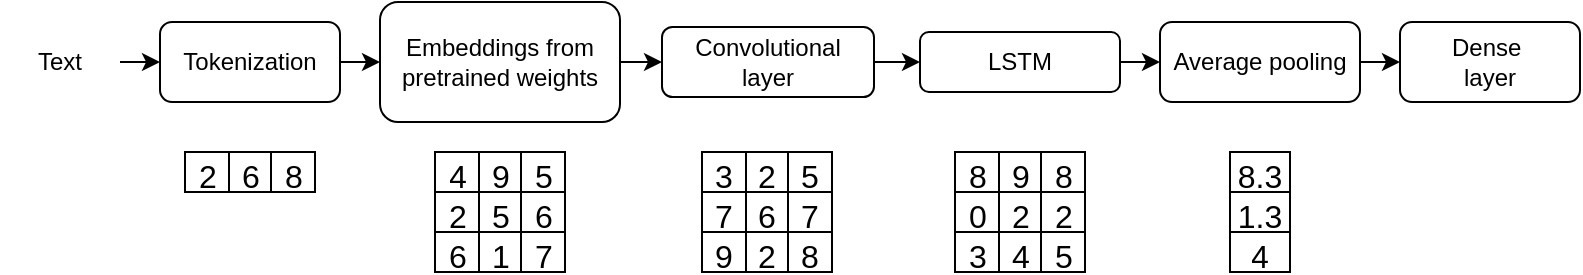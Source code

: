 <mxfile version="22.1.1" type="device">
  <diagram name="Seite-1" id="IUVFBzipEkSzjlPnqHD-">
    <mxGraphModel dx="1434" dy="772" grid="1" gridSize="10" guides="1" tooltips="1" connect="1" arrows="1" fold="1" page="1" pageScale="1" pageWidth="827" pageHeight="1169" math="0" shadow="0">
      <root>
        <mxCell id="0" />
        <mxCell id="1" parent="0" />
        <mxCell id="XPSkawnZkGh591GqAL3k-4" value="Text" style="text;html=1;strokeColor=none;fillColor=none;align=center;verticalAlign=middle;whiteSpace=wrap;rounded=0;" vertex="1" parent="1">
          <mxGeometry x="30" y="320" width="60" height="30" as="geometry" />
        </mxCell>
        <mxCell id="XPSkawnZkGh591GqAL3k-5" value="Tokenization" style="rounded=1;whiteSpace=wrap;html=1;" vertex="1" parent="1">
          <mxGeometry x="110" y="315" width="90" height="40" as="geometry" />
        </mxCell>
        <mxCell id="XPSkawnZkGh591GqAL3k-6" value="Embeddings from pretrained weights" style="rounded=1;whiteSpace=wrap;html=1;" vertex="1" parent="1">
          <mxGeometry x="220" y="305" width="120" height="60" as="geometry" />
        </mxCell>
        <mxCell id="XPSkawnZkGh591GqAL3k-7" value="Convolutional&lt;br&gt;layer" style="rounded=1;whiteSpace=wrap;html=1;" vertex="1" parent="1">
          <mxGeometry x="361" y="317.5" width="106" height="35" as="geometry" />
        </mxCell>
        <mxCell id="XPSkawnZkGh591GqAL3k-8" value="LSTM" style="rounded=1;whiteSpace=wrap;html=1;" vertex="1" parent="1">
          <mxGeometry x="490" y="320" width="100" height="30" as="geometry" />
        </mxCell>
        <mxCell id="XPSkawnZkGh591GqAL3k-9" value="Average pooling" style="rounded=1;whiteSpace=wrap;html=1;" vertex="1" parent="1">
          <mxGeometry x="610" y="315" width="100" height="40" as="geometry" />
        </mxCell>
        <mxCell id="XPSkawnZkGh591GqAL3k-10" value="Dense&amp;nbsp;&lt;br&gt;layer" style="rounded=1;whiteSpace=wrap;html=1;" vertex="1" parent="1">
          <mxGeometry x="730" y="315" width="90" height="40" as="geometry" />
        </mxCell>
        <mxCell id="XPSkawnZkGh591GqAL3k-24" value="" style="shape=table;startSize=0;container=1;collapsible=0;childLayout=tableLayout;fontSize=16;" vertex="1" parent="1">
          <mxGeometry x="122.5" y="380" width="65" height="20" as="geometry" />
        </mxCell>
        <mxCell id="XPSkawnZkGh591GqAL3k-25" value="" style="shape=tableRow;horizontal=0;startSize=0;swimlaneHead=0;swimlaneBody=0;strokeColor=inherit;top=0;left=0;bottom=0;right=0;collapsible=0;dropTarget=0;fillColor=none;points=[[0,0.5],[1,0.5]];portConstraint=eastwest;fontSize=16;" vertex="1" parent="XPSkawnZkGh591GqAL3k-24">
          <mxGeometry width="65" height="20" as="geometry" />
        </mxCell>
        <mxCell id="XPSkawnZkGh591GqAL3k-26" value="2" style="shape=partialRectangle;html=1;whiteSpace=wrap;connectable=0;strokeColor=inherit;overflow=hidden;fillColor=none;top=0;left=0;bottom=0;right=0;pointerEvents=1;fontSize=16;" vertex="1" parent="XPSkawnZkGh591GqAL3k-25">
          <mxGeometry width="22" height="20" as="geometry">
            <mxRectangle width="22" height="20" as="alternateBounds" />
          </mxGeometry>
        </mxCell>
        <mxCell id="XPSkawnZkGh591GqAL3k-27" value="6" style="shape=partialRectangle;html=1;whiteSpace=wrap;connectable=0;strokeColor=inherit;overflow=hidden;fillColor=none;top=0;left=0;bottom=0;right=0;pointerEvents=1;fontSize=16;" vertex="1" parent="XPSkawnZkGh591GqAL3k-25">
          <mxGeometry x="22" width="21" height="20" as="geometry">
            <mxRectangle width="21" height="20" as="alternateBounds" />
          </mxGeometry>
        </mxCell>
        <mxCell id="XPSkawnZkGh591GqAL3k-28" value="8" style="shape=partialRectangle;html=1;whiteSpace=wrap;connectable=0;strokeColor=inherit;overflow=hidden;fillColor=none;top=0;left=0;bottom=0;right=0;pointerEvents=1;fontSize=16;" vertex="1" parent="XPSkawnZkGh591GqAL3k-25">
          <mxGeometry x="43" width="22" height="20" as="geometry">
            <mxRectangle width="22" height="20" as="alternateBounds" />
          </mxGeometry>
        </mxCell>
        <mxCell id="XPSkawnZkGh591GqAL3k-37" value="" style="shape=table;startSize=0;container=1;collapsible=0;childLayout=tableLayout;fontSize=16;" vertex="1" parent="1">
          <mxGeometry x="247.5" y="380" width="65" height="60" as="geometry" />
        </mxCell>
        <mxCell id="XPSkawnZkGh591GqAL3k-38" value="" style="shape=tableRow;horizontal=0;startSize=0;swimlaneHead=0;swimlaneBody=0;strokeColor=inherit;top=0;left=0;bottom=0;right=0;collapsible=0;dropTarget=0;fillColor=none;points=[[0,0.5],[1,0.5]];portConstraint=eastwest;fontSize=16;" vertex="1" parent="XPSkawnZkGh591GqAL3k-37">
          <mxGeometry width="65" height="20" as="geometry" />
        </mxCell>
        <mxCell id="XPSkawnZkGh591GqAL3k-39" value="4" style="shape=partialRectangle;html=1;whiteSpace=wrap;connectable=0;strokeColor=inherit;overflow=hidden;fillColor=none;top=0;left=0;bottom=0;right=0;pointerEvents=1;fontSize=16;" vertex="1" parent="XPSkawnZkGh591GqAL3k-38">
          <mxGeometry width="22" height="20" as="geometry">
            <mxRectangle width="22" height="20" as="alternateBounds" />
          </mxGeometry>
        </mxCell>
        <mxCell id="XPSkawnZkGh591GqAL3k-40" value="9" style="shape=partialRectangle;html=1;whiteSpace=wrap;connectable=0;strokeColor=inherit;overflow=hidden;fillColor=none;top=0;left=0;bottom=0;right=0;pointerEvents=1;fontSize=16;" vertex="1" parent="XPSkawnZkGh591GqAL3k-38">
          <mxGeometry x="22" width="21" height="20" as="geometry">
            <mxRectangle width="21" height="20" as="alternateBounds" />
          </mxGeometry>
        </mxCell>
        <mxCell id="XPSkawnZkGh591GqAL3k-41" value="5" style="shape=partialRectangle;html=1;whiteSpace=wrap;connectable=0;strokeColor=inherit;overflow=hidden;fillColor=none;top=0;left=0;bottom=0;right=0;pointerEvents=1;fontSize=16;" vertex="1" parent="XPSkawnZkGh591GqAL3k-38">
          <mxGeometry x="43" width="22" height="20" as="geometry">
            <mxRectangle width="22" height="20" as="alternateBounds" />
          </mxGeometry>
        </mxCell>
        <mxCell id="XPSkawnZkGh591GqAL3k-42" value="" style="shape=tableRow;horizontal=0;startSize=0;swimlaneHead=0;swimlaneBody=0;strokeColor=inherit;top=0;left=0;bottom=0;right=0;collapsible=0;dropTarget=0;fillColor=none;points=[[0,0.5],[1,0.5]];portConstraint=eastwest;fontSize=16;" vertex="1" parent="XPSkawnZkGh591GqAL3k-37">
          <mxGeometry y="20" width="65" height="20" as="geometry" />
        </mxCell>
        <mxCell id="XPSkawnZkGh591GqAL3k-43" value="2" style="shape=partialRectangle;html=1;whiteSpace=wrap;connectable=0;strokeColor=inherit;overflow=hidden;fillColor=none;top=0;left=0;bottom=0;right=0;pointerEvents=1;fontSize=16;" vertex="1" parent="XPSkawnZkGh591GqAL3k-42">
          <mxGeometry width="22" height="20" as="geometry">
            <mxRectangle width="22" height="20" as="alternateBounds" />
          </mxGeometry>
        </mxCell>
        <mxCell id="XPSkawnZkGh591GqAL3k-44" value="5" style="shape=partialRectangle;html=1;whiteSpace=wrap;connectable=0;strokeColor=inherit;overflow=hidden;fillColor=none;top=0;left=0;bottom=0;right=0;pointerEvents=1;fontSize=16;" vertex="1" parent="XPSkawnZkGh591GqAL3k-42">
          <mxGeometry x="22" width="21" height="20" as="geometry">
            <mxRectangle width="21" height="20" as="alternateBounds" />
          </mxGeometry>
        </mxCell>
        <mxCell id="XPSkawnZkGh591GqAL3k-45" value="6" style="shape=partialRectangle;html=1;whiteSpace=wrap;connectable=0;strokeColor=inherit;overflow=hidden;fillColor=none;top=0;left=0;bottom=0;right=0;pointerEvents=1;fontSize=16;" vertex="1" parent="XPSkawnZkGh591GqAL3k-42">
          <mxGeometry x="43" width="22" height="20" as="geometry">
            <mxRectangle width="22" height="20" as="alternateBounds" />
          </mxGeometry>
        </mxCell>
        <mxCell id="XPSkawnZkGh591GqAL3k-46" value="" style="shape=tableRow;horizontal=0;startSize=0;swimlaneHead=0;swimlaneBody=0;strokeColor=inherit;top=0;left=0;bottom=0;right=0;collapsible=0;dropTarget=0;fillColor=none;points=[[0,0.5],[1,0.5]];portConstraint=eastwest;fontSize=16;" vertex="1" parent="XPSkawnZkGh591GqAL3k-37">
          <mxGeometry y="40" width="65" height="20" as="geometry" />
        </mxCell>
        <mxCell id="XPSkawnZkGh591GqAL3k-47" value="6" style="shape=partialRectangle;html=1;whiteSpace=wrap;connectable=0;strokeColor=inherit;overflow=hidden;fillColor=none;top=0;left=0;bottom=0;right=0;pointerEvents=1;fontSize=16;" vertex="1" parent="XPSkawnZkGh591GqAL3k-46">
          <mxGeometry width="22" height="20" as="geometry">
            <mxRectangle width="22" height="20" as="alternateBounds" />
          </mxGeometry>
        </mxCell>
        <mxCell id="XPSkawnZkGh591GqAL3k-48" value="1" style="shape=partialRectangle;html=1;whiteSpace=wrap;connectable=0;strokeColor=inherit;overflow=hidden;fillColor=none;top=0;left=0;bottom=0;right=0;pointerEvents=1;fontSize=16;" vertex="1" parent="XPSkawnZkGh591GqAL3k-46">
          <mxGeometry x="22" width="21" height="20" as="geometry">
            <mxRectangle width="21" height="20" as="alternateBounds" />
          </mxGeometry>
        </mxCell>
        <mxCell id="XPSkawnZkGh591GqAL3k-49" value="7" style="shape=partialRectangle;html=1;whiteSpace=wrap;connectable=0;strokeColor=inherit;overflow=hidden;fillColor=none;top=0;left=0;bottom=0;right=0;pointerEvents=1;fontSize=16;" vertex="1" parent="XPSkawnZkGh591GqAL3k-46">
          <mxGeometry x="43" width="22" height="20" as="geometry">
            <mxRectangle width="22" height="20" as="alternateBounds" />
          </mxGeometry>
        </mxCell>
        <mxCell id="XPSkawnZkGh591GqAL3k-50" value="" style="shape=table;startSize=0;container=1;collapsible=0;childLayout=tableLayout;fontSize=16;" vertex="1" parent="1">
          <mxGeometry x="381" y="380" width="65" height="60" as="geometry" />
        </mxCell>
        <mxCell id="XPSkawnZkGh591GqAL3k-51" value="" style="shape=tableRow;horizontal=0;startSize=0;swimlaneHead=0;swimlaneBody=0;strokeColor=inherit;top=0;left=0;bottom=0;right=0;collapsible=0;dropTarget=0;fillColor=none;points=[[0,0.5],[1,0.5]];portConstraint=eastwest;fontSize=16;" vertex="1" parent="XPSkawnZkGh591GqAL3k-50">
          <mxGeometry width="65" height="20" as="geometry" />
        </mxCell>
        <mxCell id="XPSkawnZkGh591GqAL3k-52" value="3" style="shape=partialRectangle;html=1;whiteSpace=wrap;connectable=0;strokeColor=inherit;overflow=hidden;fillColor=none;top=0;left=0;bottom=0;right=0;pointerEvents=1;fontSize=16;" vertex="1" parent="XPSkawnZkGh591GqAL3k-51">
          <mxGeometry width="22" height="20" as="geometry">
            <mxRectangle width="22" height="20" as="alternateBounds" />
          </mxGeometry>
        </mxCell>
        <mxCell id="XPSkawnZkGh591GqAL3k-53" value="2" style="shape=partialRectangle;html=1;whiteSpace=wrap;connectable=0;strokeColor=inherit;overflow=hidden;fillColor=none;top=0;left=0;bottom=0;right=0;pointerEvents=1;fontSize=16;" vertex="1" parent="XPSkawnZkGh591GqAL3k-51">
          <mxGeometry x="22" width="21" height="20" as="geometry">
            <mxRectangle width="21" height="20" as="alternateBounds" />
          </mxGeometry>
        </mxCell>
        <mxCell id="XPSkawnZkGh591GqAL3k-54" value="5" style="shape=partialRectangle;html=1;whiteSpace=wrap;connectable=0;strokeColor=inherit;overflow=hidden;fillColor=none;top=0;left=0;bottom=0;right=0;pointerEvents=1;fontSize=16;" vertex="1" parent="XPSkawnZkGh591GqAL3k-51">
          <mxGeometry x="43" width="22" height="20" as="geometry">
            <mxRectangle width="22" height="20" as="alternateBounds" />
          </mxGeometry>
        </mxCell>
        <mxCell id="XPSkawnZkGh591GqAL3k-55" value="" style="shape=tableRow;horizontal=0;startSize=0;swimlaneHead=0;swimlaneBody=0;strokeColor=inherit;top=0;left=0;bottom=0;right=0;collapsible=0;dropTarget=0;fillColor=none;points=[[0,0.5],[1,0.5]];portConstraint=eastwest;fontSize=16;" vertex="1" parent="XPSkawnZkGh591GqAL3k-50">
          <mxGeometry y="20" width="65" height="20" as="geometry" />
        </mxCell>
        <mxCell id="XPSkawnZkGh591GqAL3k-56" value="7" style="shape=partialRectangle;html=1;whiteSpace=wrap;connectable=0;strokeColor=inherit;overflow=hidden;fillColor=none;top=0;left=0;bottom=0;right=0;pointerEvents=1;fontSize=16;" vertex="1" parent="XPSkawnZkGh591GqAL3k-55">
          <mxGeometry width="22" height="20" as="geometry">
            <mxRectangle width="22" height="20" as="alternateBounds" />
          </mxGeometry>
        </mxCell>
        <mxCell id="XPSkawnZkGh591GqAL3k-57" value="6" style="shape=partialRectangle;html=1;whiteSpace=wrap;connectable=0;strokeColor=inherit;overflow=hidden;fillColor=none;top=0;left=0;bottom=0;right=0;pointerEvents=1;fontSize=16;" vertex="1" parent="XPSkawnZkGh591GqAL3k-55">
          <mxGeometry x="22" width="21" height="20" as="geometry">
            <mxRectangle width="21" height="20" as="alternateBounds" />
          </mxGeometry>
        </mxCell>
        <mxCell id="XPSkawnZkGh591GqAL3k-58" value="7" style="shape=partialRectangle;html=1;whiteSpace=wrap;connectable=0;strokeColor=inherit;overflow=hidden;fillColor=none;top=0;left=0;bottom=0;right=0;pointerEvents=1;fontSize=16;" vertex="1" parent="XPSkawnZkGh591GqAL3k-55">
          <mxGeometry x="43" width="22" height="20" as="geometry">
            <mxRectangle width="22" height="20" as="alternateBounds" />
          </mxGeometry>
        </mxCell>
        <mxCell id="XPSkawnZkGh591GqAL3k-59" value="" style="shape=tableRow;horizontal=0;startSize=0;swimlaneHead=0;swimlaneBody=0;strokeColor=inherit;top=0;left=0;bottom=0;right=0;collapsible=0;dropTarget=0;fillColor=none;points=[[0,0.5],[1,0.5]];portConstraint=eastwest;fontSize=16;" vertex="1" parent="XPSkawnZkGh591GqAL3k-50">
          <mxGeometry y="40" width="65" height="20" as="geometry" />
        </mxCell>
        <mxCell id="XPSkawnZkGh591GqAL3k-60" value="9" style="shape=partialRectangle;html=1;whiteSpace=wrap;connectable=0;strokeColor=inherit;overflow=hidden;fillColor=none;top=0;left=0;bottom=0;right=0;pointerEvents=1;fontSize=16;" vertex="1" parent="XPSkawnZkGh591GqAL3k-59">
          <mxGeometry width="22" height="20" as="geometry">
            <mxRectangle width="22" height="20" as="alternateBounds" />
          </mxGeometry>
        </mxCell>
        <mxCell id="XPSkawnZkGh591GqAL3k-61" value="2" style="shape=partialRectangle;html=1;whiteSpace=wrap;connectable=0;strokeColor=inherit;overflow=hidden;fillColor=none;top=0;left=0;bottom=0;right=0;pointerEvents=1;fontSize=16;" vertex="1" parent="XPSkawnZkGh591GqAL3k-59">
          <mxGeometry x="22" width="21" height="20" as="geometry">
            <mxRectangle width="21" height="20" as="alternateBounds" />
          </mxGeometry>
        </mxCell>
        <mxCell id="XPSkawnZkGh591GqAL3k-62" value="8" style="shape=partialRectangle;html=1;whiteSpace=wrap;connectable=0;strokeColor=inherit;overflow=hidden;fillColor=none;top=0;left=0;bottom=0;right=0;pointerEvents=1;fontSize=16;" vertex="1" parent="XPSkawnZkGh591GqAL3k-59">
          <mxGeometry x="43" width="22" height="20" as="geometry">
            <mxRectangle width="22" height="20" as="alternateBounds" />
          </mxGeometry>
        </mxCell>
        <mxCell id="XPSkawnZkGh591GqAL3k-63" value="" style="shape=table;startSize=0;container=1;collapsible=0;childLayout=tableLayout;fontSize=16;" vertex="1" parent="1">
          <mxGeometry x="507.5" y="380" width="65" height="60" as="geometry" />
        </mxCell>
        <mxCell id="XPSkawnZkGh591GqAL3k-64" value="" style="shape=tableRow;horizontal=0;startSize=0;swimlaneHead=0;swimlaneBody=0;strokeColor=inherit;top=0;left=0;bottom=0;right=0;collapsible=0;dropTarget=0;fillColor=none;points=[[0,0.5],[1,0.5]];portConstraint=eastwest;fontSize=16;" vertex="1" parent="XPSkawnZkGh591GqAL3k-63">
          <mxGeometry width="65" height="20" as="geometry" />
        </mxCell>
        <mxCell id="XPSkawnZkGh591GqAL3k-65" value="8" style="shape=partialRectangle;html=1;whiteSpace=wrap;connectable=0;strokeColor=inherit;overflow=hidden;fillColor=none;top=0;left=0;bottom=0;right=0;pointerEvents=1;fontSize=16;" vertex="1" parent="XPSkawnZkGh591GqAL3k-64">
          <mxGeometry width="22" height="20" as="geometry">
            <mxRectangle width="22" height="20" as="alternateBounds" />
          </mxGeometry>
        </mxCell>
        <mxCell id="XPSkawnZkGh591GqAL3k-66" value="9" style="shape=partialRectangle;html=1;whiteSpace=wrap;connectable=0;strokeColor=inherit;overflow=hidden;fillColor=none;top=0;left=0;bottom=0;right=0;pointerEvents=1;fontSize=16;" vertex="1" parent="XPSkawnZkGh591GqAL3k-64">
          <mxGeometry x="22" width="21" height="20" as="geometry">
            <mxRectangle width="21" height="20" as="alternateBounds" />
          </mxGeometry>
        </mxCell>
        <mxCell id="XPSkawnZkGh591GqAL3k-67" value="8" style="shape=partialRectangle;html=1;whiteSpace=wrap;connectable=0;strokeColor=inherit;overflow=hidden;fillColor=none;top=0;left=0;bottom=0;right=0;pointerEvents=1;fontSize=16;" vertex="1" parent="XPSkawnZkGh591GqAL3k-64">
          <mxGeometry x="43" width="22" height="20" as="geometry">
            <mxRectangle width="22" height="20" as="alternateBounds" />
          </mxGeometry>
        </mxCell>
        <mxCell id="XPSkawnZkGh591GqAL3k-68" value="" style="shape=tableRow;horizontal=0;startSize=0;swimlaneHead=0;swimlaneBody=0;strokeColor=inherit;top=0;left=0;bottom=0;right=0;collapsible=0;dropTarget=0;fillColor=none;points=[[0,0.5],[1,0.5]];portConstraint=eastwest;fontSize=16;" vertex="1" parent="XPSkawnZkGh591GqAL3k-63">
          <mxGeometry y="20" width="65" height="20" as="geometry" />
        </mxCell>
        <mxCell id="XPSkawnZkGh591GqAL3k-69" value="0" style="shape=partialRectangle;html=1;whiteSpace=wrap;connectable=0;strokeColor=inherit;overflow=hidden;fillColor=none;top=0;left=0;bottom=0;right=0;pointerEvents=1;fontSize=16;" vertex="1" parent="XPSkawnZkGh591GqAL3k-68">
          <mxGeometry width="22" height="20" as="geometry">
            <mxRectangle width="22" height="20" as="alternateBounds" />
          </mxGeometry>
        </mxCell>
        <mxCell id="XPSkawnZkGh591GqAL3k-70" value="2" style="shape=partialRectangle;html=1;whiteSpace=wrap;connectable=0;strokeColor=inherit;overflow=hidden;fillColor=none;top=0;left=0;bottom=0;right=0;pointerEvents=1;fontSize=16;" vertex="1" parent="XPSkawnZkGh591GqAL3k-68">
          <mxGeometry x="22" width="21" height="20" as="geometry">
            <mxRectangle width="21" height="20" as="alternateBounds" />
          </mxGeometry>
        </mxCell>
        <mxCell id="XPSkawnZkGh591GqAL3k-71" value="2" style="shape=partialRectangle;html=1;whiteSpace=wrap;connectable=0;strokeColor=inherit;overflow=hidden;fillColor=none;top=0;left=0;bottom=0;right=0;pointerEvents=1;fontSize=16;" vertex="1" parent="XPSkawnZkGh591GqAL3k-68">
          <mxGeometry x="43" width="22" height="20" as="geometry">
            <mxRectangle width="22" height="20" as="alternateBounds" />
          </mxGeometry>
        </mxCell>
        <mxCell id="XPSkawnZkGh591GqAL3k-72" value="" style="shape=tableRow;horizontal=0;startSize=0;swimlaneHead=0;swimlaneBody=0;strokeColor=inherit;top=0;left=0;bottom=0;right=0;collapsible=0;dropTarget=0;fillColor=none;points=[[0,0.5],[1,0.5]];portConstraint=eastwest;fontSize=16;" vertex="1" parent="XPSkawnZkGh591GqAL3k-63">
          <mxGeometry y="40" width="65" height="20" as="geometry" />
        </mxCell>
        <mxCell id="XPSkawnZkGh591GqAL3k-73" value="3" style="shape=partialRectangle;html=1;whiteSpace=wrap;connectable=0;strokeColor=inherit;overflow=hidden;fillColor=none;top=0;left=0;bottom=0;right=0;pointerEvents=1;fontSize=16;" vertex="1" parent="XPSkawnZkGh591GqAL3k-72">
          <mxGeometry width="22" height="20" as="geometry">
            <mxRectangle width="22" height="20" as="alternateBounds" />
          </mxGeometry>
        </mxCell>
        <mxCell id="XPSkawnZkGh591GqAL3k-74" value="4" style="shape=partialRectangle;html=1;whiteSpace=wrap;connectable=0;strokeColor=inherit;overflow=hidden;fillColor=none;top=0;left=0;bottom=0;right=0;pointerEvents=1;fontSize=16;" vertex="1" parent="XPSkawnZkGh591GqAL3k-72">
          <mxGeometry x="22" width="21" height="20" as="geometry">
            <mxRectangle width="21" height="20" as="alternateBounds" />
          </mxGeometry>
        </mxCell>
        <mxCell id="XPSkawnZkGh591GqAL3k-75" value="5" style="shape=partialRectangle;html=1;whiteSpace=wrap;connectable=0;strokeColor=inherit;overflow=hidden;fillColor=none;top=0;left=0;bottom=0;right=0;pointerEvents=1;fontSize=16;" vertex="1" parent="XPSkawnZkGh591GqAL3k-72">
          <mxGeometry x="43" width="22" height="20" as="geometry">
            <mxRectangle width="22" height="20" as="alternateBounds" />
          </mxGeometry>
        </mxCell>
        <mxCell id="XPSkawnZkGh591GqAL3k-76" value="" style="shape=table;startSize=0;container=1;collapsible=0;childLayout=tableLayout;fontSize=16;flipH=0;flipV=1;" vertex="1" parent="1">
          <mxGeometry x="645" y="380" width="30" height="60" as="geometry" />
        </mxCell>
        <mxCell id="XPSkawnZkGh591GqAL3k-77" value="" style="shape=tableRow;horizontal=0;startSize=0;swimlaneHead=0;swimlaneBody=0;strokeColor=inherit;top=0;left=0;bottom=0;right=0;collapsible=0;dropTarget=0;fillColor=none;points=[[0,0.5],[1,0.5]];portConstraint=eastwest;fontSize=16;" vertex="1" parent="XPSkawnZkGh591GqAL3k-76">
          <mxGeometry width="30" height="20" as="geometry" />
        </mxCell>
        <mxCell id="XPSkawnZkGh591GqAL3k-89" value="8.3" style="shape=partialRectangle;html=1;whiteSpace=wrap;connectable=0;strokeColor=inherit;overflow=hidden;fillColor=none;top=0;left=0;bottom=0;right=0;pointerEvents=1;fontSize=16;" vertex="1" parent="XPSkawnZkGh591GqAL3k-77">
          <mxGeometry width="30" height="20" as="geometry">
            <mxRectangle width="30" height="20" as="alternateBounds" />
          </mxGeometry>
        </mxCell>
        <mxCell id="XPSkawnZkGh591GqAL3k-81" value="" style="shape=tableRow;horizontal=0;startSize=0;swimlaneHead=0;swimlaneBody=0;strokeColor=inherit;top=0;left=0;bottom=0;right=0;collapsible=0;dropTarget=0;fillColor=none;points=[[0,0.5],[1,0.5]];portConstraint=eastwest;fontSize=16;" vertex="1" parent="XPSkawnZkGh591GqAL3k-76">
          <mxGeometry y="20" width="30" height="20" as="geometry" />
        </mxCell>
        <mxCell id="XPSkawnZkGh591GqAL3k-90" value="1.3" style="shape=partialRectangle;html=1;whiteSpace=wrap;connectable=0;strokeColor=inherit;overflow=hidden;fillColor=none;top=0;left=0;bottom=0;right=0;pointerEvents=1;fontSize=16;" vertex="1" parent="XPSkawnZkGh591GqAL3k-81">
          <mxGeometry width="30" height="20" as="geometry">
            <mxRectangle width="30" height="20" as="alternateBounds" />
          </mxGeometry>
        </mxCell>
        <mxCell id="XPSkawnZkGh591GqAL3k-85" value="" style="shape=tableRow;horizontal=0;startSize=0;swimlaneHead=0;swimlaneBody=0;strokeColor=inherit;top=0;left=0;bottom=0;right=0;collapsible=0;dropTarget=0;fillColor=none;points=[[0,0.5],[1,0.5]];portConstraint=eastwest;fontSize=16;" vertex="1" parent="XPSkawnZkGh591GqAL3k-76">
          <mxGeometry y="40" width="30" height="20" as="geometry" />
        </mxCell>
        <mxCell id="XPSkawnZkGh591GqAL3k-91" value="4" style="shape=partialRectangle;html=1;whiteSpace=wrap;connectable=0;strokeColor=inherit;overflow=hidden;fillColor=none;top=0;left=0;bottom=0;right=0;pointerEvents=1;fontSize=16;" vertex="1" parent="XPSkawnZkGh591GqAL3k-85">
          <mxGeometry width="30" height="20" as="geometry">
            <mxRectangle width="30" height="20" as="alternateBounds" />
          </mxGeometry>
        </mxCell>
        <mxCell id="XPSkawnZkGh591GqAL3k-92" value="" style="endArrow=classic;html=1;rounded=0;entryX=0;entryY=0.5;entryDx=0;entryDy=0;" edge="1" parent="1" source="XPSkawnZkGh591GqAL3k-4" target="XPSkawnZkGh591GqAL3k-5">
          <mxGeometry width="50" height="50" relative="1" as="geometry">
            <mxPoint x="380" y="420" as="sourcePoint" />
            <mxPoint x="430" y="370" as="targetPoint" />
          </mxGeometry>
        </mxCell>
        <mxCell id="XPSkawnZkGh591GqAL3k-93" value="" style="endArrow=classic;html=1;rounded=0;exitX=1;exitY=0.5;exitDx=0;exitDy=0;entryX=0;entryY=0.5;entryDx=0;entryDy=0;" edge="1" parent="1" source="XPSkawnZkGh591GqAL3k-5" target="XPSkawnZkGh591GqAL3k-6">
          <mxGeometry width="50" height="50" relative="1" as="geometry">
            <mxPoint x="390" y="420" as="sourcePoint" />
            <mxPoint x="440" y="370" as="targetPoint" />
          </mxGeometry>
        </mxCell>
        <mxCell id="XPSkawnZkGh591GqAL3k-94" value="" style="endArrow=classic;html=1;rounded=0;exitX=1;exitY=0.5;exitDx=0;exitDy=0;entryX=0;entryY=0.5;entryDx=0;entryDy=0;" edge="1" parent="1" source="XPSkawnZkGh591GqAL3k-6" target="XPSkawnZkGh591GqAL3k-7">
          <mxGeometry width="50" height="50" relative="1" as="geometry">
            <mxPoint x="390" y="420" as="sourcePoint" />
            <mxPoint x="440" y="370" as="targetPoint" />
          </mxGeometry>
        </mxCell>
        <mxCell id="XPSkawnZkGh591GqAL3k-95" value="" style="endArrow=classic;html=1;rounded=0;entryX=0;entryY=0.5;entryDx=0;entryDy=0;exitX=1;exitY=0.5;exitDx=0;exitDy=0;" edge="1" parent="1" source="XPSkawnZkGh591GqAL3k-7" target="XPSkawnZkGh591GqAL3k-8">
          <mxGeometry width="50" height="50" relative="1" as="geometry">
            <mxPoint x="390" y="420" as="sourcePoint" />
            <mxPoint x="440" y="370" as="targetPoint" />
          </mxGeometry>
        </mxCell>
        <mxCell id="XPSkawnZkGh591GqAL3k-96" value="" style="endArrow=classic;html=1;rounded=0;entryX=0;entryY=0.5;entryDx=0;entryDy=0;exitX=1;exitY=0.5;exitDx=0;exitDy=0;" edge="1" parent="1" source="XPSkawnZkGh591GqAL3k-8" target="XPSkawnZkGh591GqAL3k-9">
          <mxGeometry width="50" height="50" relative="1" as="geometry">
            <mxPoint x="390" y="420" as="sourcePoint" />
            <mxPoint x="440" y="370" as="targetPoint" />
          </mxGeometry>
        </mxCell>
        <mxCell id="XPSkawnZkGh591GqAL3k-97" value="" style="endArrow=classic;html=1;rounded=0;entryX=0;entryY=0.5;entryDx=0;entryDy=0;exitX=1;exitY=0.5;exitDx=0;exitDy=0;" edge="1" parent="1" source="XPSkawnZkGh591GqAL3k-9" target="XPSkawnZkGh591GqAL3k-10">
          <mxGeometry width="50" height="50" relative="1" as="geometry">
            <mxPoint x="390" y="420" as="sourcePoint" />
            <mxPoint x="440" y="370" as="targetPoint" />
          </mxGeometry>
        </mxCell>
      </root>
    </mxGraphModel>
  </diagram>
</mxfile>
